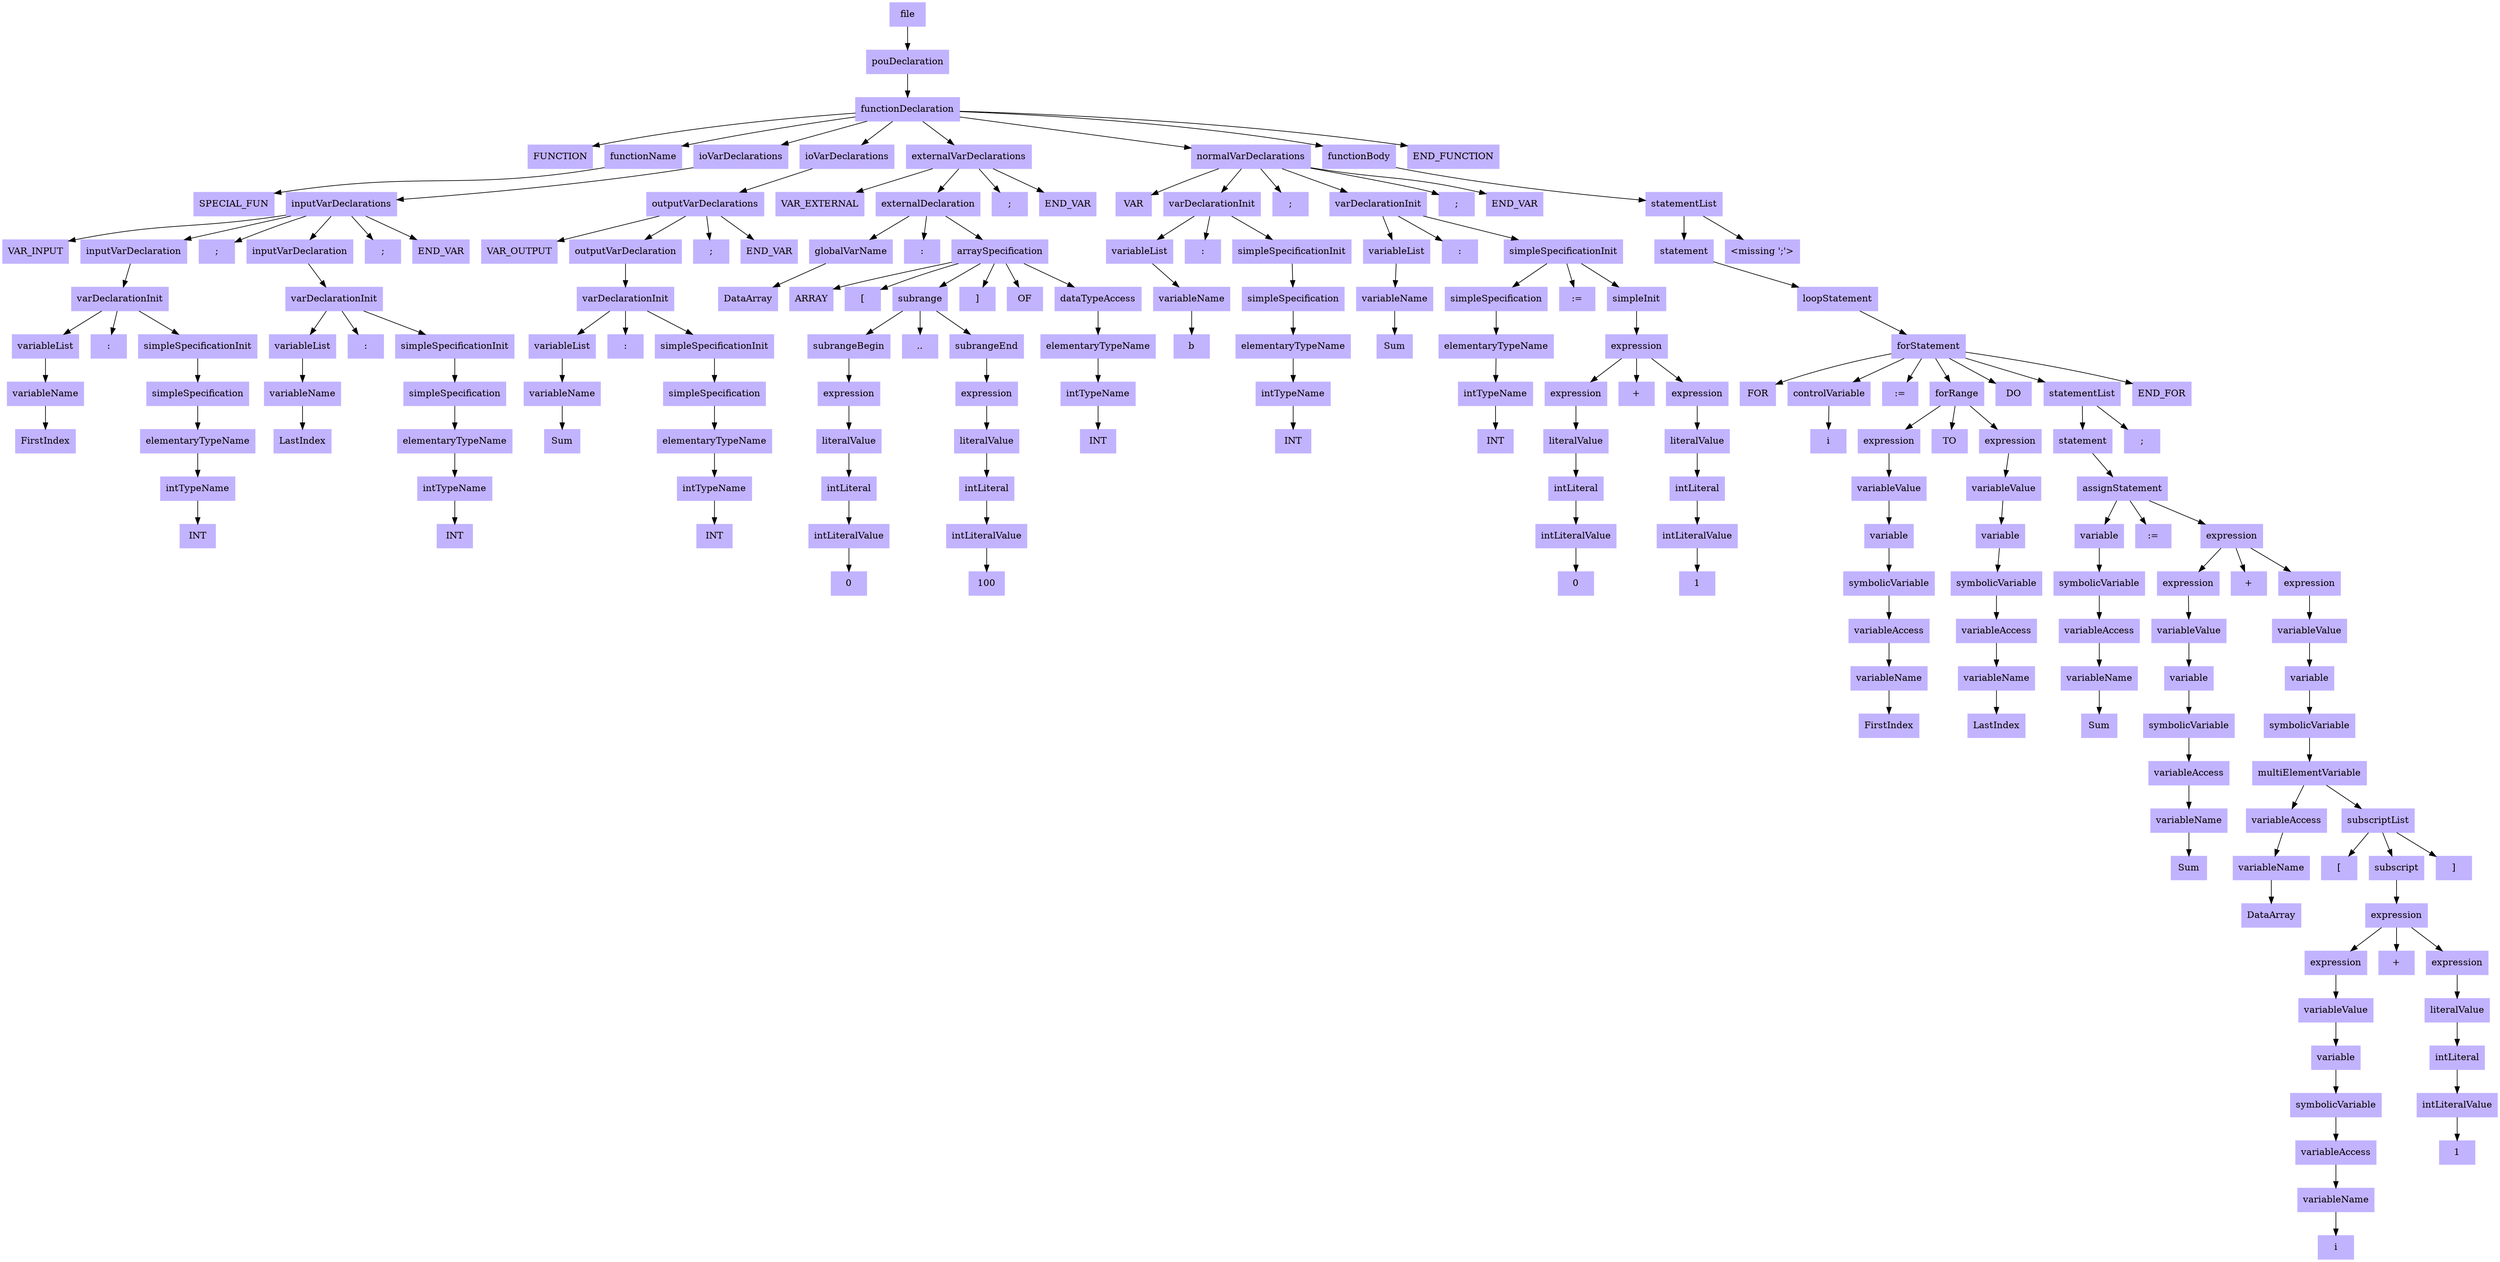 digraph ParseTree {
node [shape=box, style=filled, color=".7 .3 1.0"];
node0 [label="file"];
node1 [label="pouDeclaration"];
node0 -> node1;
node2 [label="functionDeclaration"];
node1 -> node2;
node3 [label="FUNCTION"];
node2 -> node3;
node4 [label="functionName"];
node2 -> node4;
node5 [label="SPECIAL_FUN"];
node4 -> node5;
node6 [label="ioVarDeclarations"];
node2 -> node6;
node7 [label="inputVarDeclarations"];
node6 -> node7;
node8 [label="VAR_INPUT"];
node7 -> node8;
node9 [label="inputVarDeclaration"];
node7 -> node9;
node10 [label="varDeclarationInit"];
node9 -> node10;
node11 [label="variableList"];
node10 -> node11;
node12 [label="variableName"];
node11 -> node12;
node13 [label="FirstIndex"];
node12 -> node13;
node14 [label=":"];
node10 -> node14;
node15 [label="simpleSpecificationInit"];
node10 -> node15;
node16 [label="simpleSpecification"];
node15 -> node16;
node17 [label="elementaryTypeName"];
node16 -> node17;
node18 [label="intTypeName"];
node17 -> node18;
node19 [label="INT"];
node18 -> node19;
node20 [label=";"];
node7 -> node20;
node21 [label="inputVarDeclaration"];
node7 -> node21;
node22 [label="varDeclarationInit"];
node21 -> node22;
node23 [label="variableList"];
node22 -> node23;
node24 [label="variableName"];
node23 -> node24;
node25 [label="LastIndex"];
node24 -> node25;
node26 [label=":"];
node22 -> node26;
node27 [label="simpleSpecificationInit"];
node22 -> node27;
node28 [label="simpleSpecification"];
node27 -> node28;
node29 [label="elementaryTypeName"];
node28 -> node29;
node30 [label="intTypeName"];
node29 -> node30;
node31 [label="INT"];
node30 -> node31;
node32 [label=";"];
node7 -> node32;
node33 [label="END_VAR"];
node7 -> node33;
node34 [label="ioVarDeclarations"];
node2 -> node34;
node35 [label="outputVarDeclarations"];
node34 -> node35;
node36 [label="VAR_OUTPUT"];
node35 -> node36;
node37 [label="outputVarDeclaration"];
node35 -> node37;
node38 [label="varDeclarationInit"];
node37 -> node38;
node39 [label="variableList"];
node38 -> node39;
node40 [label="variableName"];
node39 -> node40;
node41 [label="Sum"];
node40 -> node41;
node42 [label=":"];
node38 -> node42;
node43 [label="simpleSpecificationInit"];
node38 -> node43;
node44 [label="simpleSpecification"];
node43 -> node44;
node45 [label="elementaryTypeName"];
node44 -> node45;
node46 [label="intTypeName"];
node45 -> node46;
node47 [label="INT"];
node46 -> node47;
node48 [label=";"];
node35 -> node48;
node49 [label="END_VAR"];
node35 -> node49;
node50 [label="externalVarDeclarations"];
node2 -> node50;
node51 [label="VAR_EXTERNAL"];
node50 -> node51;
node52 [label="externalDeclaration"];
node50 -> node52;
node53 [label="globalVarName"];
node52 -> node53;
node54 [label="DataArray"];
node53 -> node54;
node55 [label=":"];
node52 -> node55;
node56 [label="arraySpecification"];
node52 -> node56;
node57 [label="ARRAY"];
node56 -> node57;
node58 [label="["];
node56 -> node58;
node59 [label="subrange"];
node56 -> node59;
node60 [label="subrangeBegin"];
node59 -> node60;
node61 [label="expression"];
node60 -> node61;
node62 [label="literalValue"];
node61 -> node62;
node63 [label="intLiteral"];
node62 -> node63;
node64 [label="intLiteralValue"];
node63 -> node64;
node65 [label="0"];
node64 -> node65;
node66 [label=".."];
node59 -> node66;
node67 [label="subrangeEnd"];
node59 -> node67;
node68 [label="expression"];
node67 -> node68;
node69 [label="literalValue"];
node68 -> node69;
node70 [label="intLiteral"];
node69 -> node70;
node71 [label="intLiteralValue"];
node70 -> node71;
node72 [label="100"];
node71 -> node72;
node73 [label="]"];
node56 -> node73;
node74 [label="OF"];
node56 -> node74;
node75 [label="dataTypeAccess"];
node56 -> node75;
node76 [label="elementaryTypeName"];
node75 -> node76;
node77 [label="intTypeName"];
node76 -> node77;
node78 [label="INT"];
node77 -> node78;
node79 [label=";"];
node50 -> node79;
node80 [label="END_VAR"];
node50 -> node80;
node81 [label="normalVarDeclarations"];
node2 -> node81;
node82 [label="VAR"];
node81 -> node82;
node83 [label="varDeclarationInit"];
node81 -> node83;
node84 [label="variableList"];
node83 -> node84;
node85 [label="variableName"];
node84 -> node85;
node86 [label="b"];
node85 -> node86;
node87 [label=":"];
node83 -> node87;
node88 [label="simpleSpecificationInit"];
node83 -> node88;
node89 [label="simpleSpecification"];
node88 -> node89;
node90 [label="elementaryTypeName"];
node89 -> node90;
node91 [label="intTypeName"];
node90 -> node91;
node92 [label="INT"];
node91 -> node92;
node93 [label=";"];
node81 -> node93;
node94 [label="varDeclarationInit"];
node81 -> node94;
node95 [label="variableList"];
node94 -> node95;
node96 [label="variableName"];
node95 -> node96;
node97 [label="Sum"];
node96 -> node97;
node98 [label=":"];
node94 -> node98;
node99 [label="simpleSpecificationInit"];
node94 -> node99;
node100 [label="simpleSpecification"];
node99 -> node100;
node101 [label="elementaryTypeName"];
node100 -> node101;
node102 [label="intTypeName"];
node101 -> node102;
node103 [label="INT"];
node102 -> node103;
node104 [label=":="];
node99 -> node104;
node105 [label="simpleInit"];
node99 -> node105;
node106 [label="expression"];
node105 -> node106;
node107 [label="expression"];
node106 -> node107;
node108 [label="literalValue"];
node107 -> node108;
node109 [label="intLiteral"];
node108 -> node109;
node110 [label="intLiteralValue"];
node109 -> node110;
node111 [label="0"];
node110 -> node111;
node112 [label="+"];
node106 -> node112;
node113 [label="expression"];
node106 -> node113;
node114 [label="literalValue"];
node113 -> node114;
node115 [label="intLiteral"];
node114 -> node115;
node116 [label="intLiteralValue"];
node115 -> node116;
node117 [label="1"];
node116 -> node117;
node118 [label=";"];
node81 -> node118;
node119 [label="END_VAR"];
node81 -> node119;
node120 [label="functionBody"];
node2 -> node120;
node121 [label="statementList"];
node120 -> node121;
node122 [label="statement"];
node121 -> node122;
node123 [label="loopStatement"];
node122 -> node123;
node124 [label="forStatement"];
node123 -> node124;
node125 [label="FOR"];
node124 -> node125;
node126 [label="controlVariable"];
node124 -> node126;
node127 [label="i"];
node126 -> node127;
node128 [label=":="];
node124 -> node128;
node129 [label="forRange"];
node124 -> node129;
node130 [label="expression"];
node129 -> node130;
node131 [label="variableValue"];
node130 -> node131;
node132 [label="variable"];
node131 -> node132;
node133 [label="symbolicVariable"];
node132 -> node133;
node134 [label="variableAccess"];
node133 -> node134;
node135 [label="variableName"];
node134 -> node135;
node136 [label="FirstIndex"];
node135 -> node136;
node137 [label="TO"];
node129 -> node137;
node138 [label="expression"];
node129 -> node138;
node139 [label="variableValue"];
node138 -> node139;
node140 [label="variable"];
node139 -> node140;
node141 [label="symbolicVariable"];
node140 -> node141;
node142 [label="variableAccess"];
node141 -> node142;
node143 [label="variableName"];
node142 -> node143;
node144 [label="LastIndex"];
node143 -> node144;
node145 [label="DO"];
node124 -> node145;
node146 [label="statementList"];
node124 -> node146;
node147 [label="statement"];
node146 -> node147;
node148 [label="assignStatement"];
node147 -> node148;
node149 [label="variable"];
node148 -> node149;
node150 [label="symbolicVariable"];
node149 -> node150;
node151 [label="variableAccess"];
node150 -> node151;
node152 [label="variableName"];
node151 -> node152;
node153 [label="Sum"];
node152 -> node153;
node154 [label=":="];
node148 -> node154;
node155 [label="expression"];
node148 -> node155;
node156 [label="expression"];
node155 -> node156;
node157 [label="variableValue"];
node156 -> node157;
node158 [label="variable"];
node157 -> node158;
node159 [label="symbolicVariable"];
node158 -> node159;
node160 [label="variableAccess"];
node159 -> node160;
node161 [label="variableName"];
node160 -> node161;
node162 [label="Sum"];
node161 -> node162;
node163 [label="+"];
node155 -> node163;
node164 [label="expression"];
node155 -> node164;
node165 [label="variableValue"];
node164 -> node165;
node166 [label="variable"];
node165 -> node166;
node167 [label="symbolicVariable"];
node166 -> node167;
node168 [label="multiElementVariable"];
node167 -> node168;
node169 [label="variableAccess"];
node168 -> node169;
node170 [label="variableName"];
node169 -> node170;
node171 [label="DataArray"];
node170 -> node171;
node172 [label="subscriptList"];
node168 -> node172;
node173 [label="["];
node172 -> node173;
node174 [label="subscript"];
node172 -> node174;
node175 [label="expression"];
node174 -> node175;
node176 [label="expression"];
node175 -> node176;
node177 [label="variableValue"];
node176 -> node177;
node178 [label="variable"];
node177 -> node178;
node179 [label="symbolicVariable"];
node178 -> node179;
node180 [label="variableAccess"];
node179 -> node180;
node181 [label="variableName"];
node180 -> node181;
node182 [label="i"];
node181 -> node182;
node183 [label="+"];
node175 -> node183;
node184 [label="expression"];
node175 -> node184;
node185 [label="literalValue"];
node184 -> node185;
node186 [label="intLiteral"];
node185 -> node186;
node187 [label="intLiteralValue"];
node186 -> node187;
node188 [label="1"];
node187 -> node188;
node189 [label="]"];
node172 -> node189;
node190 [label=";"];
node146 -> node190;
node191 [label="END_FOR"];
node124 -> node191;
node192 [label="<missing ';'>"];
node121 -> node192;
node193 [label="END_FUNCTION"];
node2 -> node193;
}
